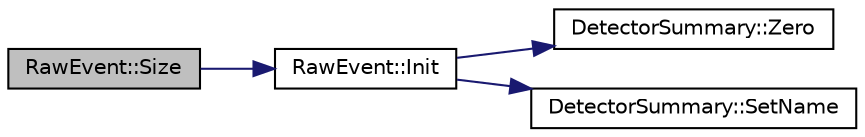 digraph "RawEvent::Size"
{
  edge [fontname="Helvetica",fontsize="10",labelfontname="Helvetica",labelfontsize="10"];
  node [fontname="Helvetica",fontsize="10",shape=record];
  rankdir="LR";
  Node1 [label="RawEvent::Size",height=0.2,width=0.4,color="black", fillcolor="grey75", style="filled", fontcolor="black"];
  Node1 -> Node2 [color="midnightblue",fontsize="10",style="solid",fontname="Helvetica"];
  Node2 [label="RawEvent::Init",height=0.2,width=0.4,color="black", fillcolor="white", style="filled",URL="$dc/d32/class_raw_event.html#a49bbee9c3105c226d9dd437a25680053",tooltip="Raw event initialization and set the rawevent detector summary map with the passed argument..."];
  Node2 -> Node3 [color="midnightblue",fontsize="10",style="solid",fontname="Helvetica"];
  Node3 [label="DetectorSummary::Zero",height=0.2,width=0.4,color="black", fillcolor="white", style="filled",URL="$da/d8d/class_detector_summary.html#af283b74fe698aaff140011a2e10c44f9",tooltip="Zero the summary. "];
  Node2 -> Node4 [color="midnightblue",fontsize="10",style="solid",fontname="Helvetica"];
  Node4 [label="DetectorSummary::SetName",height=0.2,width=0.4,color="black", fillcolor="white", style="filled",URL="$da/d8d/class_detector_summary.html#ad788a2920e4b32039e62e4e9e0f80e6f"];
}
